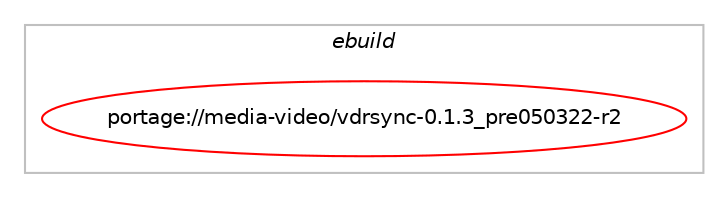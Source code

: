 digraph prolog {

# *************
# Graph options
# *************

newrank=true;
concentrate=true;
compound=true;
graph [rankdir=LR,fontname=Helvetica,fontsize=10,ranksep=1.5];#, ranksep=2.5, nodesep=0.2];
edge  [arrowhead=vee];
node  [fontname=Helvetica,fontsize=10];

# **********
# The ebuild
# **********

subgraph cluster_leftcol {
color=gray;
label=<<i>ebuild</i>>;
id [label="portage://media-video/vdrsync-0.1.3_pre050322-r2", color=red, width=4, href="../media-video/vdrsync-0.1.3_pre050322-r2.svg"];
}

# ****************
# The dependencies
# ****************

subgraph cluster_midcol {
color=gray;
label=<<i>dependencies</i>>;
subgraph cluster_compile {
fillcolor="#eeeeee";
style=filled;
label=<<i>compile</i>>;
}
subgraph cluster_compileandrun {
fillcolor="#eeeeee";
style=filled;
label=<<i>compile and run</i>>;
}
subgraph cluster_run {
fillcolor="#eeeeee";
style=filled;
label=<<i>run</i>>;
# *** BEGIN UNKNOWN DEPENDENCY TYPE (TODO) ***
# id -> equal(use_conditional_group(positive,dvdr,portage://media-video/vdrsync-0.1.3_pre050322-r2,[package_dependency(portage://media-video/vdrsync-0.1.3_pre050322-r2,run,no,media-libs,gd,greaterequal,[2.0.15,,,2.0.15],[],[]),package_dependency(portage://media-video/vdrsync-0.1.3_pre050322-r2,run,no,dev-perl,GD,greaterequal,[2.0.7,,,2.0.7],[],[]),package_dependency(portage://media-video/vdrsync-0.1.3_pre050322-r2,run,no,dev-perl,GDTextUtil,greaterequal,[0.86,,,0.86],[],[]),package_dependency(portage://media-video/vdrsync-0.1.3_pre050322-r2,run,no,media-video,dvdauthor,greaterequal,[0.6.8,,,0.6.8],[],[])]))
# *** END UNKNOWN DEPENDENCY TYPE (TODO) ***

# *** BEGIN UNKNOWN DEPENDENCY TYPE (TODO) ***
# id -> equal(package_dependency(portage://media-video/vdrsync-0.1.3_pre050322-r2,run,no,dev-lang,perl,greaterequal,[5.8.0,,,5.8.0],[],[]))
# *** END UNKNOWN DEPENDENCY TYPE (TODO) ***

# *** BEGIN UNKNOWN DEPENDENCY TYPE (TODO) ***
# id -> equal(package_dependency(portage://media-video/vdrsync-0.1.3_pre050322-r2,run,no,media-fonts,corefonts,none,[,,],[],[]))
# *** END UNKNOWN DEPENDENCY TYPE (TODO) ***

# *** BEGIN UNKNOWN DEPENDENCY TYPE (TODO) ***
# id -> equal(package_dependency(portage://media-video/vdrsync-0.1.3_pre050322-r2,run,no,media-video,mjpegtools,none,[,,],[],[]))
# *** END UNKNOWN DEPENDENCY TYPE (TODO) ***

}
}

# **************
# The candidates
# **************

subgraph cluster_choices {
rank=same;
color=gray;
label=<<i>candidates</i>>;

}

}
